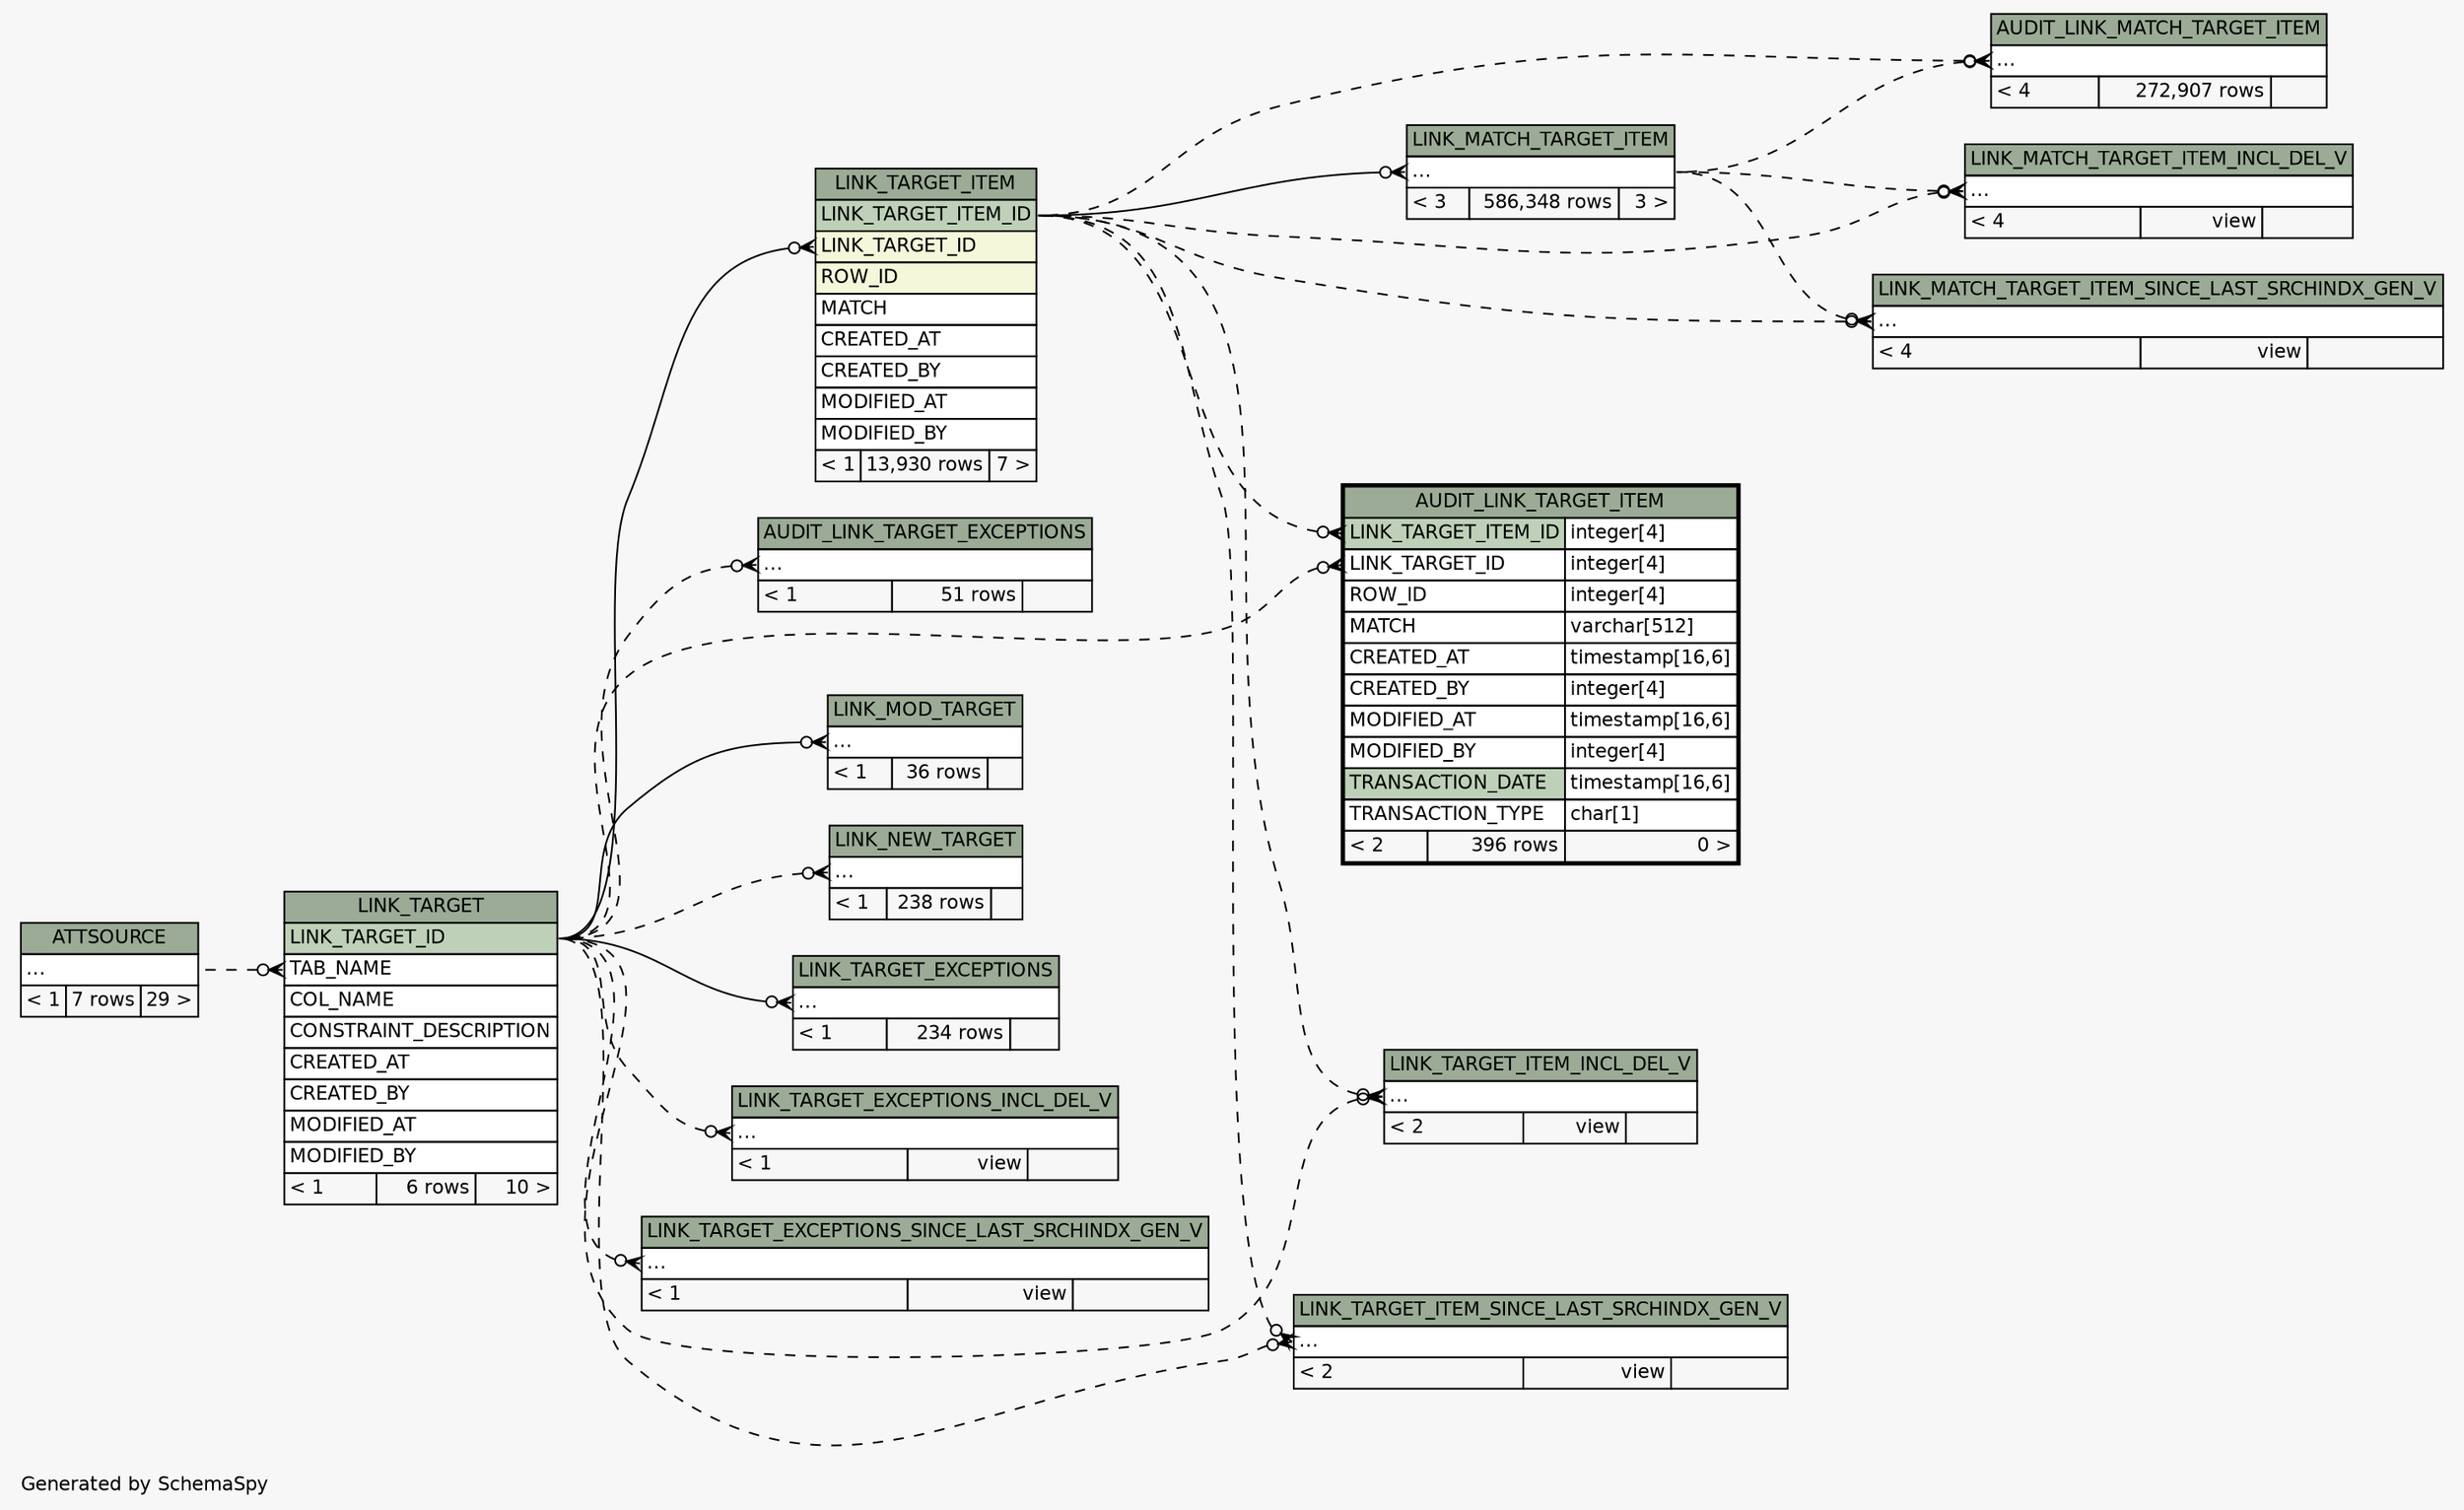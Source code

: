 // dot 2.38.0 on Windows 10 10.0
// SchemaSpy rev Unknown
digraph "impliedTwoDegreesRelationshipsDiagram" {
  graph [
    rankdir="RL"
    bgcolor="#f7f7f7"
    label="\nGenerated by SchemaSpy"
    labeljust="l"
    nodesep="0.18"
    ranksep="0.46"
    fontname="Helvetica"
    fontsize="11"
  ];
  node [
    fontname="Helvetica"
    fontsize="11"
    shape="plaintext"
  ];
  edge [
    arrowsize="0.8"
  ];
  "AUDIT_LINK_MATCH_TARGET_ITEM":"elipses":w -> "LINK_MATCH_TARGET_ITEM":"elipses":e [arrowhead=none dir=back arrowtail=crowodot style=dashed];
  "AUDIT_LINK_MATCH_TARGET_ITEM":"elipses":w -> "LINK_TARGET_ITEM":"LINK_TARGET_ITEM_ID":e [arrowhead=none dir=back arrowtail=crowodot style=dashed];
  "AUDIT_LINK_TARGET_EXCEPTIONS":"elipses":w -> "LINK_TARGET":"LINK_TARGET_ID":e [arrowhead=none dir=back arrowtail=crowodot style=dashed];
  "AUDIT_LINK_TARGET_ITEM":"LINK_TARGET_ID":w -> "LINK_TARGET":"LINK_TARGET_ID":e [arrowhead=none dir=back arrowtail=crowodot style=dashed];
  "AUDIT_LINK_TARGET_ITEM":"LINK_TARGET_ITEM_ID":w -> "LINK_TARGET_ITEM":"LINK_TARGET_ITEM_ID":e [arrowhead=none dir=back arrowtail=crowodot style=dashed];
  "LINK_MATCH_TARGET_ITEM":"elipses":w -> "LINK_TARGET_ITEM":"LINK_TARGET_ITEM_ID":e [arrowhead=none dir=back arrowtail=crowodot];
  "LINK_MATCH_TARGET_ITEM_INCL_DEL_V":"elipses":w -> "LINK_MATCH_TARGET_ITEM":"elipses":e [arrowhead=none dir=back arrowtail=crowodot style=dashed];
  "LINK_MATCH_TARGET_ITEM_INCL_DEL_V":"elipses":w -> "LINK_TARGET_ITEM":"LINK_TARGET_ITEM_ID":e [arrowhead=none dir=back arrowtail=crowodot style=dashed];
  "LINK_MATCH_TARGET_ITEM_SINCE_LAST_SRCHINDX_GEN_V":"elipses":w -> "LINK_MATCH_TARGET_ITEM":"elipses":e [arrowhead=none dir=back arrowtail=crowodot style=dashed];
  "LINK_MATCH_TARGET_ITEM_SINCE_LAST_SRCHINDX_GEN_V":"elipses":w -> "LINK_TARGET_ITEM":"LINK_TARGET_ITEM_ID":e [arrowhead=none dir=back arrowtail=crowodot style=dashed];
  "LINK_MOD_TARGET":"elipses":w -> "LINK_TARGET":"LINK_TARGET_ID":e [arrowhead=none dir=back arrowtail=crowodot];
  "LINK_NEW_TARGET":"elipses":w -> "LINK_TARGET":"LINK_TARGET_ID":e [arrowhead=none dir=back arrowtail=crowodot style=dashed];
  "LINK_TARGET":"TAB_NAME":w -> "ATTSOURCE":"elipses":e [arrowhead=none dir=back arrowtail=crowodot style=dashed];
  "LINK_TARGET_EXCEPTIONS":"elipses":w -> "LINK_TARGET":"LINK_TARGET_ID":e [arrowhead=none dir=back arrowtail=crowodot];
  "LINK_TARGET_EXCEPTIONS_INCL_DEL_V":"elipses":w -> "LINK_TARGET":"LINK_TARGET_ID":e [arrowhead=none dir=back arrowtail=crowodot style=dashed];
  "LINK_TARGET_EXCEPTIONS_SINCE_LAST_SRCHINDX_GEN_V":"elipses":w -> "LINK_TARGET":"LINK_TARGET_ID":e [arrowhead=none dir=back arrowtail=crowodot style=dashed];
  "LINK_TARGET_ITEM":"LINK_TARGET_ID":w -> "LINK_TARGET":"LINK_TARGET_ID":e [arrowhead=none dir=back arrowtail=crowodot];
  "LINK_TARGET_ITEM_INCL_DEL_V":"elipses":w -> "LINK_TARGET":"LINK_TARGET_ID":e [arrowhead=none dir=back arrowtail=crowodot style=dashed];
  "LINK_TARGET_ITEM_INCL_DEL_V":"elipses":w -> "LINK_TARGET_ITEM":"LINK_TARGET_ITEM_ID":e [arrowhead=none dir=back arrowtail=crowodot style=dashed];
  "LINK_TARGET_ITEM_SINCE_LAST_SRCHINDX_GEN_V":"elipses":w -> "LINK_TARGET":"LINK_TARGET_ID":e [arrowhead=none dir=back arrowtail=crowodot style=dashed];
  "LINK_TARGET_ITEM_SINCE_LAST_SRCHINDX_GEN_V":"elipses":w -> "LINK_TARGET_ITEM":"LINK_TARGET_ITEM_ID":e [arrowhead=none dir=back arrowtail=crowodot style=dashed];
  "ATTSOURCE" [
    label=<
    <TABLE BORDER="0" CELLBORDER="1" CELLSPACING="0" BGCOLOR="#ffffff">
      <TR><TD COLSPAN="3" BGCOLOR="#9bab96" ALIGN="CENTER">ATTSOURCE</TD></TR>
      <TR><TD PORT="elipses" COLSPAN="3" ALIGN="LEFT">...</TD></TR>
      <TR><TD ALIGN="LEFT" BGCOLOR="#f7f7f7">&lt; 1</TD><TD ALIGN="RIGHT" BGCOLOR="#f7f7f7">7 rows</TD><TD ALIGN="RIGHT" BGCOLOR="#f7f7f7">29 &gt;</TD></TR>
    </TABLE>>
    URL="ATTSOURCE.html"
    tooltip="ATTSOURCE"
  ];
  "AUDIT_LINK_MATCH_TARGET_ITEM" [
    label=<
    <TABLE BORDER="0" CELLBORDER="1" CELLSPACING="0" BGCOLOR="#ffffff">
      <TR><TD COLSPAN="3" BGCOLOR="#9bab96" ALIGN="CENTER">AUDIT_LINK_MATCH_TARGET_ITEM</TD></TR>
      <TR><TD PORT="elipses" COLSPAN="3" ALIGN="LEFT">...</TD></TR>
      <TR><TD ALIGN="LEFT" BGCOLOR="#f7f7f7">&lt; 4</TD><TD ALIGN="RIGHT" BGCOLOR="#f7f7f7">272,907 rows</TD><TD ALIGN="RIGHT" BGCOLOR="#f7f7f7">  </TD></TR>
    </TABLE>>
    URL="AUDIT_LINK_MATCH_TARGET_ITEM.html"
    tooltip="AUDIT_LINK_MATCH_TARGET_ITEM"
  ];
  "AUDIT_LINK_TARGET_EXCEPTIONS" [
    label=<
    <TABLE BORDER="0" CELLBORDER="1" CELLSPACING="0" BGCOLOR="#ffffff">
      <TR><TD COLSPAN="3" BGCOLOR="#9bab96" ALIGN="CENTER">AUDIT_LINK_TARGET_EXCEPTIONS</TD></TR>
      <TR><TD PORT="elipses" COLSPAN="3" ALIGN="LEFT">...</TD></TR>
      <TR><TD ALIGN="LEFT" BGCOLOR="#f7f7f7">&lt; 1</TD><TD ALIGN="RIGHT" BGCOLOR="#f7f7f7">51 rows</TD><TD ALIGN="RIGHT" BGCOLOR="#f7f7f7">  </TD></TR>
    </TABLE>>
    URL="AUDIT_LINK_TARGET_EXCEPTIONS.html"
    tooltip="AUDIT_LINK_TARGET_EXCEPTIONS"
  ];
  "AUDIT_LINK_TARGET_ITEM" [
    label=<
    <TABLE BORDER="2" CELLBORDER="1" CELLSPACING="0" BGCOLOR="#ffffff">
      <TR><TD COLSPAN="3" BGCOLOR="#9bab96" ALIGN="CENTER">AUDIT_LINK_TARGET_ITEM</TD></TR>
      <TR><TD PORT="LINK_TARGET_ITEM_ID" COLSPAN="2" BGCOLOR="#bed1b8" ALIGN="LEFT">LINK_TARGET_ITEM_ID</TD><TD PORT="LINK_TARGET_ITEM_ID.type" ALIGN="LEFT">integer[4]</TD></TR>
      <TR><TD PORT="LINK_TARGET_ID" COLSPAN="2" ALIGN="LEFT">LINK_TARGET_ID</TD><TD PORT="LINK_TARGET_ID.type" ALIGN="LEFT">integer[4]</TD></TR>
      <TR><TD PORT="ROW_ID" COLSPAN="2" ALIGN="LEFT">ROW_ID</TD><TD PORT="ROW_ID.type" ALIGN="LEFT">integer[4]</TD></TR>
      <TR><TD PORT="MATCH" COLSPAN="2" ALIGN="LEFT">MATCH</TD><TD PORT="MATCH.type" ALIGN="LEFT">varchar[512]</TD></TR>
      <TR><TD PORT="CREATED_AT" COLSPAN="2" ALIGN="LEFT">CREATED_AT</TD><TD PORT="CREATED_AT.type" ALIGN="LEFT">timestamp[16,6]</TD></TR>
      <TR><TD PORT="CREATED_BY" COLSPAN="2" ALIGN="LEFT">CREATED_BY</TD><TD PORT="CREATED_BY.type" ALIGN="LEFT">integer[4]</TD></TR>
      <TR><TD PORT="MODIFIED_AT" COLSPAN="2" ALIGN="LEFT">MODIFIED_AT</TD><TD PORT="MODIFIED_AT.type" ALIGN="LEFT">timestamp[16,6]</TD></TR>
      <TR><TD PORT="MODIFIED_BY" COLSPAN="2" ALIGN="LEFT">MODIFIED_BY</TD><TD PORT="MODIFIED_BY.type" ALIGN="LEFT">integer[4]</TD></TR>
      <TR><TD PORT="TRANSACTION_DATE" COLSPAN="2" BGCOLOR="#bed1b8" ALIGN="LEFT">TRANSACTION_DATE</TD><TD PORT="TRANSACTION_DATE.type" ALIGN="LEFT">timestamp[16,6]</TD></TR>
      <TR><TD PORT="TRANSACTION_TYPE" COLSPAN="2" ALIGN="LEFT">TRANSACTION_TYPE</TD><TD PORT="TRANSACTION_TYPE.type" ALIGN="LEFT">char[1]</TD></TR>
      <TR><TD ALIGN="LEFT" BGCOLOR="#f7f7f7">&lt; 2</TD><TD ALIGN="RIGHT" BGCOLOR="#f7f7f7">396 rows</TD><TD ALIGN="RIGHT" BGCOLOR="#f7f7f7">0 &gt;</TD></TR>
    </TABLE>>
    URL="AUDIT_LINK_TARGET_ITEM.html"
    tooltip="AUDIT_LINK_TARGET_ITEM"
  ];
  "LINK_MATCH_TARGET_ITEM" [
    label=<
    <TABLE BORDER="0" CELLBORDER="1" CELLSPACING="0" BGCOLOR="#ffffff">
      <TR><TD COLSPAN="3" BGCOLOR="#9bab96" ALIGN="CENTER">LINK_MATCH_TARGET_ITEM</TD></TR>
      <TR><TD PORT="elipses" COLSPAN="3" ALIGN="LEFT">...</TD></TR>
      <TR><TD ALIGN="LEFT" BGCOLOR="#f7f7f7">&lt; 3</TD><TD ALIGN="RIGHT" BGCOLOR="#f7f7f7">586,348 rows</TD><TD ALIGN="RIGHT" BGCOLOR="#f7f7f7">3 &gt;</TD></TR>
    </TABLE>>
    URL="LINK_MATCH_TARGET_ITEM.html"
    tooltip="LINK_MATCH_TARGET_ITEM"
  ];
  "LINK_MATCH_TARGET_ITEM_INCL_DEL_V" [
    label=<
    <TABLE BORDER="0" CELLBORDER="1" CELLSPACING="0" BGCOLOR="#ffffff">
      <TR><TD COLSPAN="3" BGCOLOR="#9bab96" ALIGN="CENTER">LINK_MATCH_TARGET_ITEM_INCL_DEL_V</TD></TR>
      <TR><TD PORT="elipses" COLSPAN="3" ALIGN="LEFT">...</TD></TR>
      <TR><TD ALIGN="LEFT" BGCOLOR="#f7f7f7">&lt; 4</TD><TD ALIGN="RIGHT" BGCOLOR="#f7f7f7">view</TD><TD ALIGN="RIGHT" BGCOLOR="#f7f7f7">  </TD></TR>
    </TABLE>>
    URL="LINK_MATCH_TARGET_ITEM_INCL_DEL_V.html"
    tooltip="LINK_MATCH_TARGET_ITEM_INCL_DEL_V"
  ];
  "LINK_MATCH_TARGET_ITEM_SINCE_LAST_SRCHINDX_GEN_V" [
    label=<
    <TABLE BORDER="0" CELLBORDER="1" CELLSPACING="0" BGCOLOR="#ffffff">
      <TR><TD COLSPAN="3" BGCOLOR="#9bab96" ALIGN="CENTER">LINK_MATCH_TARGET_ITEM_SINCE_LAST_SRCHINDX_GEN_V</TD></TR>
      <TR><TD PORT="elipses" COLSPAN="3" ALIGN="LEFT">...</TD></TR>
      <TR><TD ALIGN="LEFT" BGCOLOR="#f7f7f7">&lt; 4</TD><TD ALIGN="RIGHT" BGCOLOR="#f7f7f7">view</TD><TD ALIGN="RIGHT" BGCOLOR="#f7f7f7">  </TD></TR>
    </TABLE>>
    URL="LINK_MATCH_TARGET_ITEM_SINCE_LAST_SRCHINDX_GEN_V.html"
    tooltip="LINK_MATCH_TARGET_ITEM_SINCE_LAST_SRCHINDX_GEN_V"
  ];
  "LINK_MOD_TARGET" [
    label=<
    <TABLE BORDER="0" CELLBORDER="1" CELLSPACING="0" BGCOLOR="#ffffff">
      <TR><TD COLSPAN="3" BGCOLOR="#9bab96" ALIGN="CENTER">LINK_MOD_TARGET</TD></TR>
      <TR><TD PORT="elipses" COLSPAN="3" ALIGN="LEFT">...</TD></TR>
      <TR><TD ALIGN="LEFT" BGCOLOR="#f7f7f7">&lt; 1</TD><TD ALIGN="RIGHT" BGCOLOR="#f7f7f7">36 rows</TD><TD ALIGN="RIGHT" BGCOLOR="#f7f7f7">  </TD></TR>
    </TABLE>>
    URL="LINK_MOD_TARGET.html"
    tooltip="LINK_MOD_TARGET"
  ];
  "LINK_NEW_TARGET" [
    label=<
    <TABLE BORDER="0" CELLBORDER="1" CELLSPACING="0" BGCOLOR="#ffffff">
      <TR><TD COLSPAN="3" BGCOLOR="#9bab96" ALIGN="CENTER">LINK_NEW_TARGET</TD></TR>
      <TR><TD PORT="elipses" COLSPAN="3" ALIGN="LEFT">...</TD></TR>
      <TR><TD ALIGN="LEFT" BGCOLOR="#f7f7f7">&lt; 1</TD><TD ALIGN="RIGHT" BGCOLOR="#f7f7f7">238 rows</TD><TD ALIGN="RIGHT" BGCOLOR="#f7f7f7">  </TD></TR>
    </TABLE>>
    URL="LINK_NEW_TARGET.html"
    tooltip="LINK_NEW_TARGET"
  ];
  "LINK_TARGET" [
    label=<
    <TABLE BORDER="0" CELLBORDER="1" CELLSPACING="0" BGCOLOR="#ffffff">
      <TR><TD COLSPAN="3" BGCOLOR="#9bab96" ALIGN="CENTER">LINK_TARGET</TD></TR>
      <TR><TD PORT="LINK_TARGET_ID" COLSPAN="3" BGCOLOR="#bed1b8" ALIGN="LEFT">LINK_TARGET_ID</TD></TR>
      <TR><TD PORT="TAB_NAME" COLSPAN="3" ALIGN="LEFT">TAB_NAME</TD></TR>
      <TR><TD PORT="COL_NAME" COLSPAN="3" ALIGN="LEFT">COL_NAME</TD></TR>
      <TR><TD PORT="CONSTRAINT_DESCRIPTION" COLSPAN="3" ALIGN="LEFT">CONSTRAINT_DESCRIPTION</TD></TR>
      <TR><TD PORT="CREATED_AT" COLSPAN="3" ALIGN="LEFT">CREATED_AT</TD></TR>
      <TR><TD PORT="CREATED_BY" COLSPAN="3" ALIGN="LEFT">CREATED_BY</TD></TR>
      <TR><TD PORT="MODIFIED_AT" COLSPAN="3" ALIGN="LEFT">MODIFIED_AT</TD></TR>
      <TR><TD PORT="MODIFIED_BY" COLSPAN="3" ALIGN="LEFT">MODIFIED_BY</TD></TR>
      <TR><TD ALIGN="LEFT" BGCOLOR="#f7f7f7">&lt; 1</TD><TD ALIGN="RIGHT" BGCOLOR="#f7f7f7">6 rows</TD><TD ALIGN="RIGHT" BGCOLOR="#f7f7f7">10 &gt;</TD></TR>
    </TABLE>>
    URL="LINK_TARGET.html"
    tooltip="LINK_TARGET"
  ];
  "LINK_TARGET_EXCEPTIONS" [
    label=<
    <TABLE BORDER="0" CELLBORDER="1" CELLSPACING="0" BGCOLOR="#ffffff">
      <TR><TD COLSPAN="3" BGCOLOR="#9bab96" ALIGN="CENTER">LINK_TARGET_EXCEPTIONS</TD></TR>
      <TR><TD PORT="elipses" COLSPAN="3" ALIGN="LEFT">...</TD></TR>
      <TR><TD ALIGN="LEFT" BGCOLOR="#f7f7f7">&lt; 1</TD><TD ALIGN="RIGHT" BGCOLOR="#f7f7f7">234 rows</TD><TD ALIGN="RIGHT" BGCOLOR="#f7f7f7">  </TD></TR>
    </TABLE>>
    URL="LINK_TARGET_EXCEPTIONS.html"
    tooltip="LINK_TARGET_EXCEPTIONS"
  ];
  "LINK_TARGET_EXCEPTIONS_INCL_DEL_V" [
    label=<
    <TABLE BORDER="0" CELLBORDER="1" CELLSPACING="0" BGCOLOR="#ffffff">
      <TR><TD COLSPAN="3" BGCOLOR="#9bab96" ALIGN="CENTER">LINK_TARGET_EXCEPTIONS_INCL_DEL_V</TD></TR>
      <TR><TD PORT="elipses" COLSPAN="3" ALIGN="LEFT">...</TD></TR>
      <TR><TD ALIGN="LEFT" BGCOLOR="#f7f7f7">&lt; 1</TD><TD ALIGN="RIGHT" BGCOLOR="#f7f7f7">view</TD><TD ALIGN="RIGHT" BGCOLOR="#f7f7f7">  </TD></TR>
    </TABLE>>
    URL="LINK_TARGET_EXCEPTIONS_INCL_DEL_V.html"
    tooltip="LINK_TARGET_EXCEPTIONS_INCL_DEL_V"
  ];
  "LINK_TARGET_EXCEPTIONS_SINCE_LAST_SRCHINDX_GEN_V" [
    label=<
    <TABLE BORDER="0" CELLBORDER="1" CELLSPACING="0" BGCOLOR="#ffffff">
      <TR><TD COLSPAN="3" BGCOLOR="#9bab96" ALIGN="CENTER">LINK_TARGET_EXCEPTIONS_SINCE_LAST_SRCHINDX_GEN_V</TD></TR>
      <TR><TD PORT="elipses" COLSPAN="3" ALIGN="LEFT">...</TD></TR>
      <TR><TD ALIGN="LEFT" BGCOLOR="#f7f7f7">&lt; 1</TD><TD ALIGN="RIGHT" BGCOLOR="#f7f7f7">view</TD><TD ALIGN="RIGHT" BGCOLOR="#f7f7f7">  </TD></TR>
    </TABLE>>
    URL="LINK_TARGET_EXCEPTIONS_SINCE_LAST_SRCHINDX_GEN_V.html"
    tooltip="LINK_TARGET_EXCEPTIONS_SINCE_LAST_SRCHINDX_GEN_V"
  ];
  "LINK_TARGET_ITEM" [
    label=<
    <TABLE BORDER="0" CELLBORDER="1" CELLSPACING="0" BGCOLOR="#ffffff">
      <TR><TD COLSPAN="3" BGCOLOR="#9bab96" ALIGN="CENTER">LINK_TARGET_ITEM</TD></TR>
      <TR><TD PORT="LINK_TARGET_ITEM_ID" COLSPAN="3" BGCOLOR="#bed1b8" ALIGN="LEFT">LINK_TARGET_ITEM_ID</TD></TR>
      <TR><TD PORT="LINK_TARGET_ID" COLSPAN="3" BGCOLOR="#f4f7da" ALIGN="LEFT">LINK_TARGET_ID</TD></TR>
      <TR><TD PORT="ROW_ID" COLSPAN="3" BGCOLOR="#f4f7da" ALIGN="LEFT">ROW_ID</TD></TR>
      <TR><TD PORT="MATCH" COLSPAN="3" ALIGN="LEFT">MATCH</TD></TR>
      <TR><TD PORT="CREATED_AT" COLSPAN="3" ALIGN="LEFT">CREATED_AT</TD></TR>
      <TR><TD PORT="CREATED_BY" COLSPAN="3" ALIGN="LEFT">CREATED_BY</TD></TR>
      <TR><TD PORT="MODIFIED_AT" COLSPAN="3" ALIGN="LEFT">MODIFIED_AT</TD></TR>
      <TR><TD PORT="MODIFIED_BY" COLSPAN="3" ALIGN="LEFT">MODIFIED_BY</TD></TR>
      <TR><TD ALIGN="LEFT" BGCOLOR="#f7f7f7">&lt; 1</TD><TD ALIGN="RIGHT" BGCOLOR="#f7f7f7">13,930 rows</TD><TD ALIGN="RIGHT" BGCOLOR="#f7f7f7">7 &gt;</TD></TR>
    </TABLE>>
    URL="LINK_TARGET_ITEM.html"
    tooltip="LINK_TARGET_ITEM"
  ];
  "LINK_TARGET_ITEM_INCL_DEL_V" [
    label=<
    <TABLE BORDER="0" CELLBORDER="1" CELLSPACING="0" BGCOLOR="#ffffff">
      <TR><TD COLSPAN="3" BGCOLOR="#9bab96" ALIGN="CENTER">LINK_TARGET_ITEM_INCL_DEL_V</TD></TR>
      <TR><TD PORT="elipses" COLSPAN="3" ALIGN="LEFT">...</TD></TR>
      <TR><TD ALIGN="LEFT" BGCOLOR="#f7f7f7">&lt; 2</TD><TD ALIGN="RIGHT" BGCOLOR="#f7f7f7">view</TD><TD ALIGN="RIGHT" BGCOLOR="#f7f7f7">  </TD></TR>
    </TABLE>>
    URL="LINK_TARGET_ITEM_INCL_DEL_V.html"
    tooltip="LINK_TARGET_ITEM_INCL_DEL_V"
  ];
  "LINK_TARGET_ITEM_SINCE_LAST_SRCHINDX_GEN_V" [
    label=<
    <TABLE BORDER="0" CELLBORDER="1" CELLSPACING="0" BGCOLOR="#ffffff">
      <TR><TD COLSPAN="3" BGCOLOR="#9bab96" ALIGN="CENTER">LINK_TARGET_ITEM_SINCE_LAST_SRCHINDX_GEN_V</TD></TR>
      <TR><TD PORT="elipses" COLSPAN="3" ALIGN="LEFT">...</TD></TR>
      <TR><TD ALIGN="LEFT" BGCOLOR="#f7f7f7">&lt; 2</TD><TD ALIGN="RIGHT" BGCOLOR="#f7f7f7">view</TD><TD ALIGN="RIGHT" BGCOLOR="#f7f7f7">  </TD></TR>
    </TABLE>>
    URL="LINK_TARGET_ITEM_SINCE_LAST_SRCHINDX_GEN_V.html"
    tooltip="LINK_TARGET_ITEM_SINCE_LAST_SRCHINDX_GEN_V"
  ];
}
